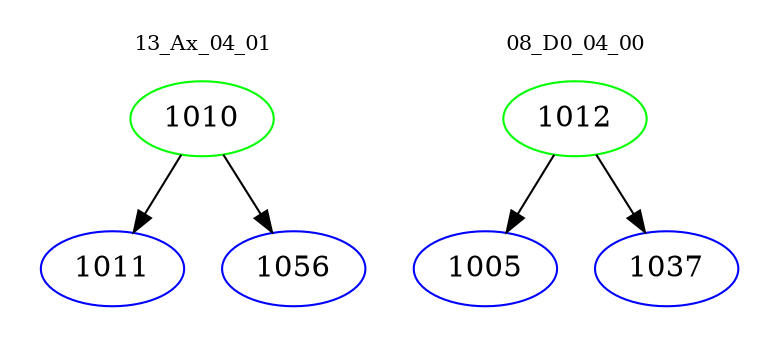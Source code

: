 digraph{
subgraph cluster_0 {
color = white
label = "13_Ax_04_01";
fontsize=10;
T0_1010 [label="1010", color="green"]
T0_1010 -> T0_1011 [color="black"]
T0_1011 [label="1011", color="blue"]
T0_1010 -> T0_1056 [color="black"]
T0_1056 [label="1056", color="blue"]
}
subgraph cluster_1 {
color = white
label = "08_D0_04_00";
fontsize=10;
T1_1012 [label="1012", color="green"]
T1_1012 -> T1_1005 [color="black"]
T1_1005 [label="1005", color="blue"]
T1_1012 -> T1_1037 [color="black"]
T1_1037 [label="1037", color="blue"]
}
}

